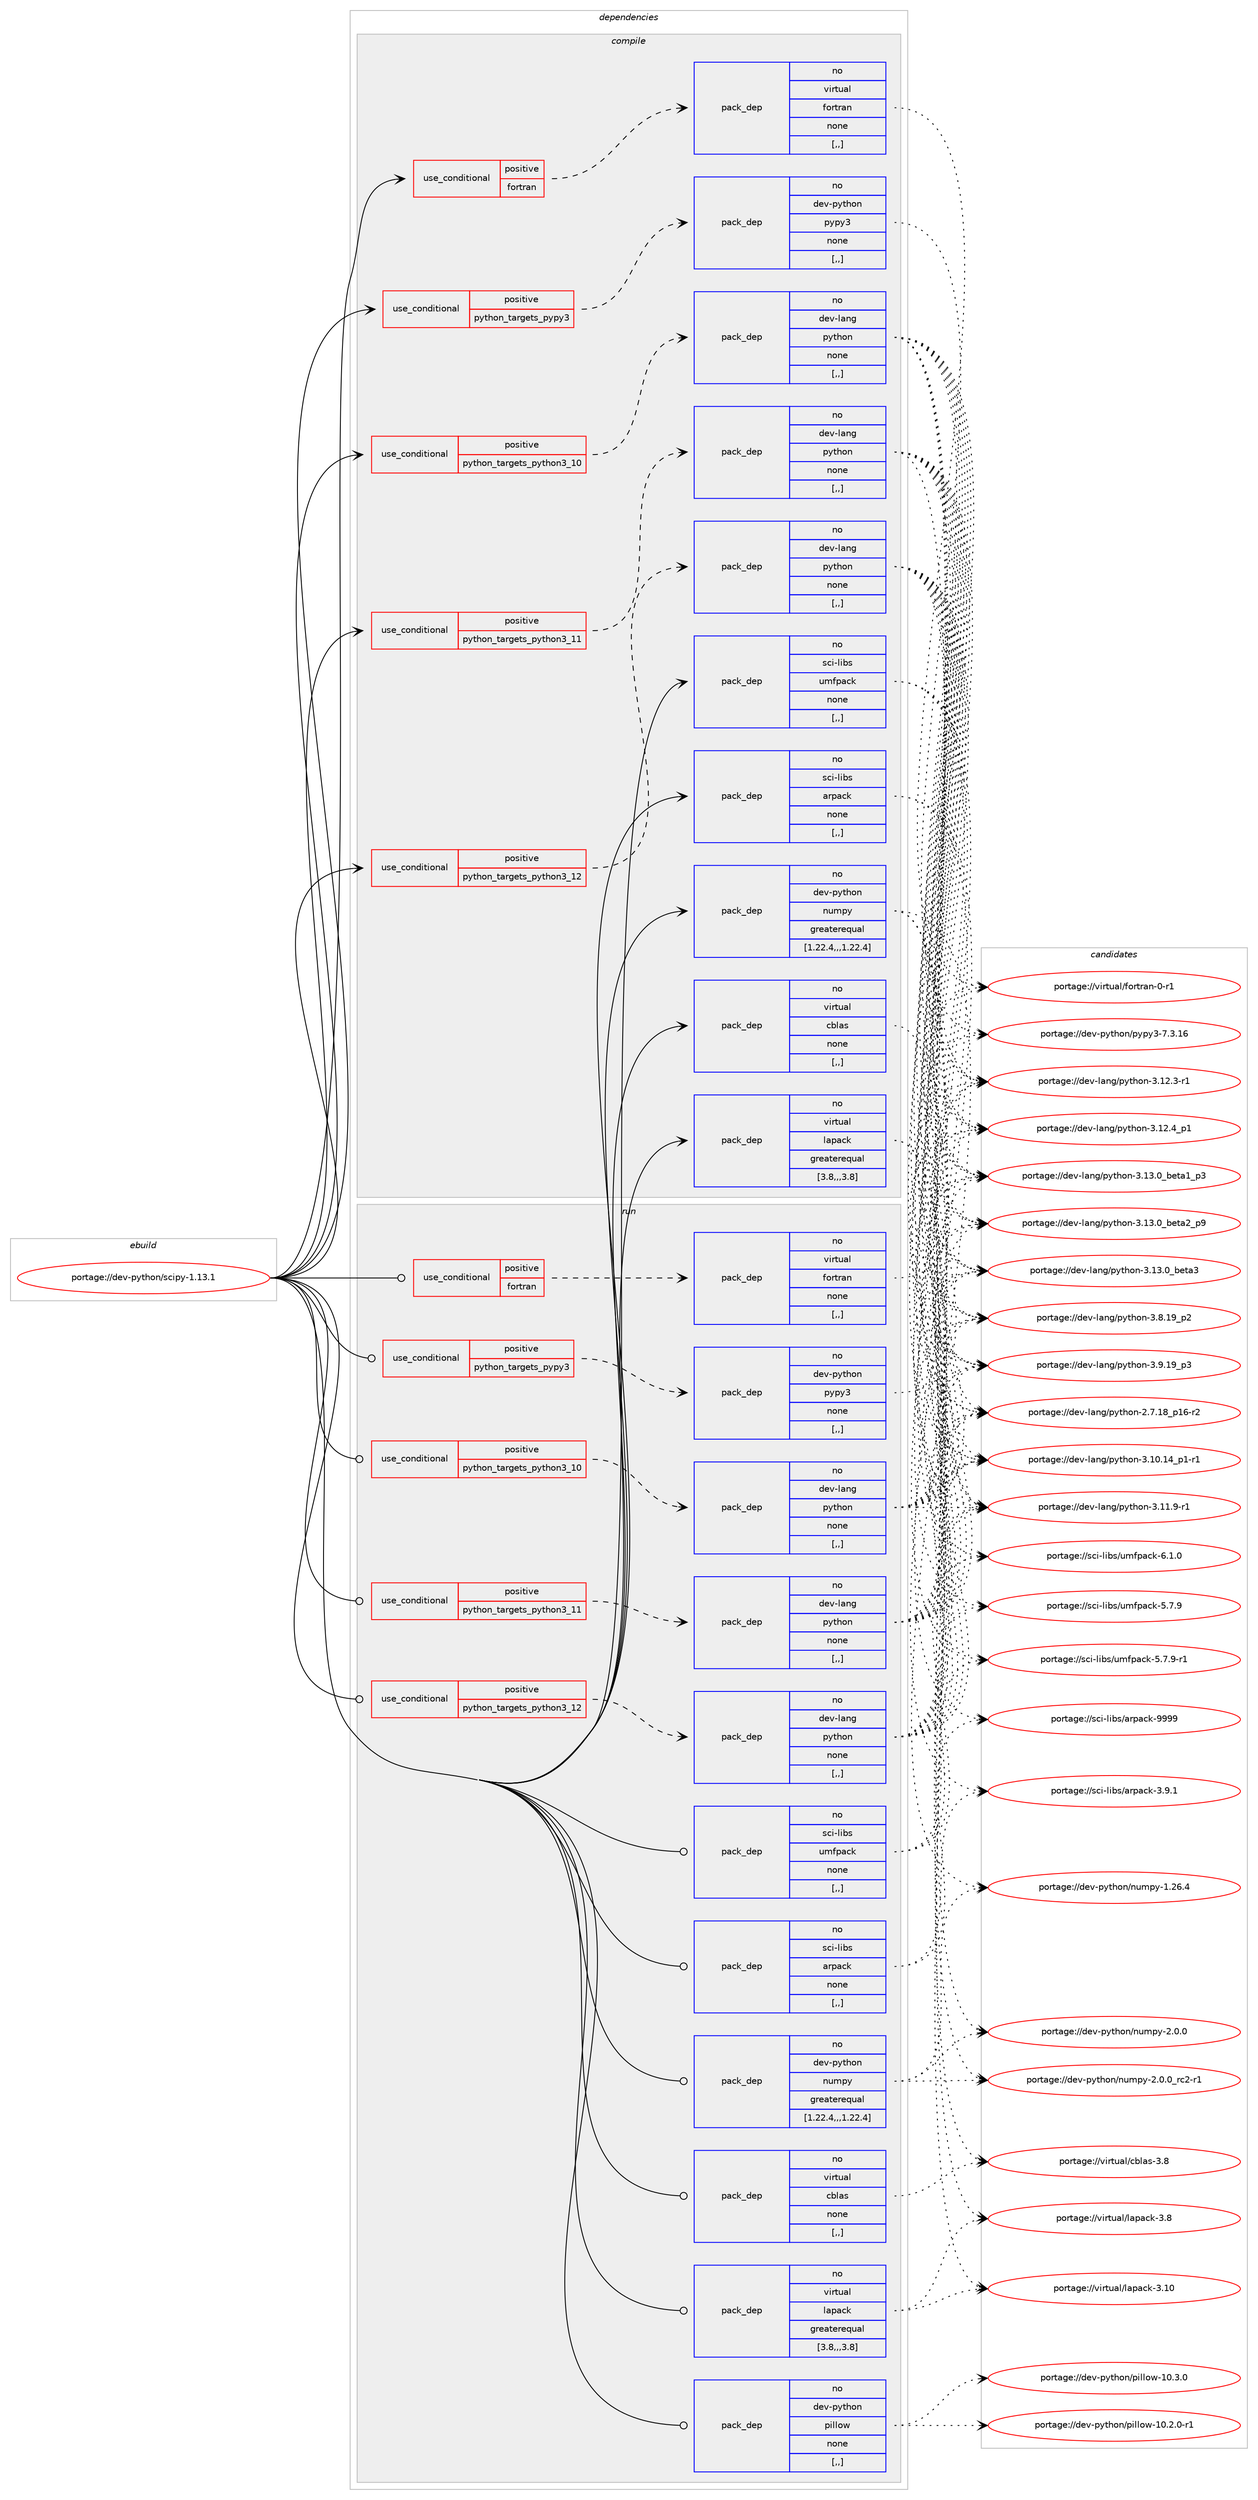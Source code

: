 digraph prolog {

# *************
# Graph options
# *************

newrank=true;
concentrate=true;
compound=true;
graph [rankdir=LR,fontname=Helvetica,fontsize=10,ranksep=1.5];#, ranksep=2.5, nodesep=0.2];
edge  [arrowhead=vee];
node  [fontname=Helvetica,fontsize=10];

# **********
# The ebuild
# **********

subgraph cluster_leftcol {
color=gray;
rank=same;
label=<<i>ebuild</i>>;
id [label="portage://dev-python/scipy-1.13.1", color=red, width=4, href="../dev-python/scipy-1.13.1.svg"];
}

# ****************
# The dependencies
# ****************

subgraph cluster_midcol {
color=gray;
label=<<i>dependencies</i>>;
subgraph cluster_compile {
fillcolor="#eeeeee";
style=filled;
label=<<i>compile</i>>;
subgraph cond38065 {
dependency158629 [label=<<TABLE BORDER="0" CELLBORDER="1" CELLSPACING="0" CELLPADDING="4"><TR><TD ROWSPAN="3" CELLPADDING="10">use_conditional</TD></TR><TR><TD>positive</TD></TR><TR><TD>fortran</TD></TR></TABLE>>, shape=none, color=red];
subgraph pack119326 {
dependency158630 [label=<<TABLE BORDER="0" CELLBORDER="1" CELLSPACING="0" CELLPADDING="4" WIDTH="220"><TR><TD ROWSPAN="6" CELLPADDING="30">pack_dep</TD></TR><TR><TD WIDTH="110">no</TD></TR><TR><TD>virtual</TD></TR><TR><TD>fortran</TD></TR><TR><TD>none</TD></TR><TR><TD>[,,]</TD></TR></TABLE>>, shape=none, color=blue];
}
dependency158629:e -> dependency158630:w [weight=20,style="dashed",arrowhead="vee"];
}
id:e -> dependency158629:w [weight=20,style="solid",arrowhead="vee"];
subgraph cond38066 {
dependency158631 [label=<<TABLE BORDER="0" CELLBORDER="1" CELLSPACING="0" CELLPADDING="4"><TR><TD ROWSPAN="3" CELLPADDING="10">use_conditional</TD></TR><TR><TD>positive</TD></TR><TR><TD>python_targets_pypy3</TD></TR></TABLE>>, shape=none, color=red];
subgraph pack119327 {
dependency158632 [label=<<TABLE BORDER="0" CELLBORDER="1" CELLSPACING="0" CELLPADDING="4" WIDTH="220"><TR><TD ROWSPAN="6" CELLPADDING="30">pack_dep</TD></TR><TR><TD WIDTH="110">no</TD></TR><TR><TD>dev-python</TD></TR><TR><TD>pypy3</TD></TR><TR><TD>none</TD></TR><TR><TD>[,,]</TD></TR></TABLE>>, shape=none, color=blue];
}
dependency158631:e -> dependency158632:w [weight=20,style="dashed",arrowhead="vee"];
}
id:e -> dependency158631:w [weight=20,style="solid",arrowhead="vee"];
subgraph cond38067 {
dependency158633 [label=<<TABLE BORDER="0" CELLBORDER="1" CELLSPACING="0" CELLPADDING="4"><TR><TD ROWSPAN="3" CELLPADDING="10">use_conditional</TD></TR><TR><TD>positive</TD></TR><TR><TD>python_targets_python3_10</TD></TR></TABLE>>, shape=none, color=red];
subgraph pack119328 {
dependency158634 [label=<<TABLE BORDER="0" CELLBORDER="1" CELLSPACING="0" CELLPADDING="4" WIDTH="220"><TR><TD ROWSPAN="6" CELLPADDING="30">pack_dep</TD></TR><TR><TD WIDTH="110">no</TD></TR><TR><TD>dev-lang</TD></TR><TR><TD>python</TD></TR><TR><TD>none</TD></TR><TR><TD>[,,]</TD></TR></TABLE>>, shape=none, color=blue];
}
dependency158633:e -> dependency158634:w [weight=20,style="dashed",arrowhead="vee"];
}
id:e -> dependency158633:w [weight=20,style="solid",arrowhead="vee"];
subgraph cond38068 {
dependency158635 [label=<<TABLE BORDER="0" CELLBORDER="1" CELLSPACING="0" CELLPADDING="4"><TR><TD ROWSPAN="3" CELLPADDING="10">use_conditional</TD></TR><TR><TD>positive</TD></TR><TR><TD>python_targets_python3_11</TD></TR></TABLE>>, shape=none, color=red];
subgraph pack119329 {
dependency158636 [label=<<TABLE BORDER="0" CELLBORDER="1" CELLSPACING="0" CELLPADDING="4" WIDTH="220"><TR><TD ROWSPAN="6" CELLPADDING="30">pack_dep</TD></TR><TR><TD WIDTH="110">no</TD></TR><TR><TD>dev-lang</TD></TR><TR><TD>python</TD></TR><TR><TD>none</TD></TR><TR><TD>[,,]</TD></TR></TABLE>>, shape=none, color=blue];
}
dependency158635:e -> dependency158636:w [weight=20,style="dashed",arrowhead="vee"];
}
id:e -> dependency158635:w [weight=20,style="solid",arrowhead="vee"];
subgraph cond38069 {
dependency158637 [label=<<TABLE BORDER="0" CELLBORDER="1" CELLSPACING="0" CELLPADDING="4"><TR><TD ROWSPAN="3" CELLPADDING="10">use_conditional</TD></TR><TR><TD>positive</TD></TR><TR><TD>python_targets_python3_12</TD></TR></TABLE>>, shape=none, color=red];
subgraph pack119330 {
dependency158638 [label=<<TABLE BORDER="0" CELLBORDER="1" CELLSPACING="0" CELLPADDING="4" WIDTH="220"><TR><TD ROWSPAN="6" CELLPADDING="30">pack_dep</TD></TR><TR><TD WIDTH="110">no</TD></TR><TR><TD>dev-lang</TD></TR><TR><TD>python</TD></TR><TR><TD>none</TD></TR><TR><TD>[,,]</TD></TR></TABLE>>, shape=none, color=blue];
}
dependency158637:e -> dependency158638:w [weight=20,style="dashed",arrowhead="vee"];
}
id:e -> dependency158637:w [weight=20,style="solid",arrowhead="vee"];
subgraph pack119331 {
dependency158639 [label=<<TABLE BORDER="0" CELLBORDER="1" CELLSPACING="0" CELLPADDING="4" WIDTH="220"><TR><TD ROWSPAN="6" CELLPADDING="30">pack_dep</TD></TR><TR><TD WIDTH="110">no</TD></TR><TR><TD>dev-python</TD></TR><TR><TD>numpy</TD></TR><TR><TD>greaterequal</TD></TR><TR><TD>[1.22.4,,,1.22.4]</TD></TR></TABLE>>, shape=none, color=blue];
}
id:e -> dependency158639:w [weight=20,style="solid",arrowhead="vee"];
subgraph pack119332 {
dependency158640 [label=<<TABLE BORDER="0" CELLBORDER="1" CELLSPACING="0" CELLPADDING="4" WIDTH="220"><TR><TD ROWSPAN="6" CELLPADDING="30">pack_dep</TD></TR><TR><TD WIDTH="110">no</TD></TR><TR><TD>sci-libs</TD></TR><TR><TD>arpack</TD></TR><TR><TD>none</TD></TR><TR><TD>[,,]</TD></TR></TABLE>>, shape=none, color=blue];
}
id:e -> dependency158640:w [weight=20,style="solid",arrowhead="vee"];
subgraph pack119333 {
dependency158641 [label=<<TABLE BORDER="0" CELLBORDER="1" CELLSPACING="0" CELLPADDING="4" WIDTH="220"><TR><TD ROWSPAN="6" CELLPADDING="30">pack_dep</TD></TR><TR><TD WIDTH="110">no</TD></TR><TR><TD>sci-libs</TD></TR><TR><TD>umfpack</TD></TR><TR><TD>none</TD></TR><TR><TD>[,,]</TD></TR></TABLE>>, shape=none, color=blue];
}
id:e -> dependency158641:w [weight=20,style="solid",arrowhead="vee"];
subgraph pack119334 {
dependency158642 [label=<<TABLE BORDER="0" CELLBORDER="1" CELLSPACING="0" CELLPADDING="4" WIDTH="220"><TR><TD ROWSPAN="6" CELLPADDING="30">pack_dep</TD></TR><TR><TD WIDTH="110">no</TD></TR><TR><TD>virtual</TD></TR><TR><TD>cblas</TD></TR><TR><TD>none</TD></TR><TR><TD>[,,]</TD></TR></TABLE>>, shape=none, color=blue];
}
id:e -> dependency158642:w [weight=20,style="solid",arrowhead="vee"];
subgraph pack119335 {
dependency158643 [label=<<TABLE BORDER="0" CELLBORDER="1" CELLSPACING="0" CELLPADDING="4" WIDTH="220"><TR><TD ROWSPAN="6" CELLPADDING="30">pack_dep</TD></TR><TR><TD WIDTH="110">no</TD></TR><TR><TD>virtual</TD></TR><TR><TD>lapack</TD></TR><TR><TD>greaterequal</TD></TR><TR><TD>[3.8,,,3.8]</TD></TR></TABLE>>, shape=none, color=blue];
}
id:e -> dependency158643:w [weight=20,style="solid",arrowhead="vee"];
}
subgraph cluster_compileandrun {
fillcolor="#eeeeee";
style=filled;
label=<<i>compile and run</i>>;
}
subgraph cluster_run {
fillcolor="#eeeeee";
style=filled;
label=<<i>run</i>>;
subgraph cond38070 {
dependency158644 [label=<<TABLE BORDER="0" CELLBORDER="1" CELLSPACING="0" CELLPADDING="4"><TR><TD ROWSPAN="3" CELLPADDING="10">use_conditional</TD></TR><TR><TD>positive</TD></TR><TR><TD>fortran</TD></TR></TABLE>>, shape=none, color=red];
subgraph pack119336 {
dependency158645 [label=<<TABLE BORDER="0" CELLBORDER="1" CELLSPACING="0" CELLPADDING="4" WIDTH="220"><TR><TD ROWSPAN="6" CELLPADDING="30">pack_dep</TD></TR><TR><TD WIDTH="110">no</TD></TR><TR><TD>virtual</TD></TR><TR><TD>fortran</TD></TR><TR><TD>none</TD></TR><TR><TD>[,,]</TD></TR></TABLE>>, shape=none, color=blue];
}
dependency158644:e -> dependency158645:w [weight=20,style="dashed",arrowhead="vee"];
}
id:e -> dependency158644:w [weight=20,style="solid",arrowhead="odot"];
subgraph cond38071 {
dependency158646 [label=<<TABLE BORDER="0" CELLBORDER="1" CELLSPACING="0" CELLPADDING="4"><TR><TD ROWSPAN="3" CELLPADDING="10">use_conditional</TD></TR><TR><TD>positive</TD></TR><TR><TD>python_targets_pypy3</TD></TR></TABLE>>, shape=none, color=red];
subgraph pack119337 {
dependency158647 [label=<<TABLE BORDER="0" CELLBORDER="1" CELLSPACING="0" CELLPADDING="4" WIDTH="220"><TR><TD ROWSPAN="6" CELLPADDING="30">pack_dep</TD></TR><TR><TD WIDTH="110">no</TD></TR><TR><TD>dev-python</TD></TR><TR><TD>pypy3</TD></TR><TR><TD>none</TD></TR><TR><TD>[,,]</TD></TR></TABLE>>, shape=none, color=blue];
}
dependency158646:e -> dependency158647:w [weight=20,style="dashed",arrowhead="vee"];
}
id:e -> dependency158646:w [weight=20,style="solid",arrowhead="odot"];
subgraph cond38072 {
dependency158648 [label=<<TABLE BORDER="0" CELLBORDER="1" CELLSPACING="0" CELLPADDING="4"><TR><TD ROWSPAN="3" CELLPADDING="10">use_conditional</TD></TR><TR><TD>positive</TD></TR><TR><TD>python_targets_python3_10</TD></TR></TABLE>>, shape=none, color=red];
subgraph pack119338 {
dependency158649 [label=<<TABLE BORDER="0" CELLBORDER="1" CELLSPACING="0" CELLPADDING="4" WIDTH="220"><TR><TD ROWSPAN="6" CELLPADDING="30">pack_dep</TD></TR><TR><TD WIDTH="110">no</TD></TR><TR><TD>dev-lang</TD></TR><TR><TD>python</TD></TR><TR><TD>none</TD></TR><TR><TD>[,,]</TD></TR></TABLE>>, shape=none, color=blue];
}
dependency158648:e -> dependency158649:w [weight=20,style="dashed",arrowhead="vee"];
}
id:e -> dependency158648:w [weight=20,style="solid",arrowhead="odot"];
subgraph cond38073 {
dependency158650 [label=<<TABLE BORDER="0" CELLBORDER="1" CELLSPACING="0" CELLPADDING="4"><TR><TD ROWSPAN="3" CELLPADDING="10">use_conditional</TD></TR><TR><TD>positive</TD></TR><TR><TD>python_targets_python3_11</TD></TR></TABLE>>, shape=none, color=red];
subgraph pack119339 {
dependency158651 [label=<<TABLE BORDER="0" CELLBORDER="1" CELLSPACING="0" CELLPADDING="4" WIDTH="220"><TR><TD ROWSPAN="6" CELLPADDING="30">pack_dep</TD></TR><TR><TD WIDTH="110">no</TD></TR><TR><TD>dev-lang</TD></TR><TR><TD>python</TD></TR><TR><TD>none</TD></TR><TR><TD>[,,]</TD></TR></TABLE>>, shape=none, color=blue];
}
dependency158650:e -> dependency158651:w [weight=20,style="dashed",arrowhead="vee"];
}
id:e -> dependency158650:w [weight=20,style="solid",arrowhead="odot"];
subgraph cond38074 {
dependency158652 [label=<<TABLE BORDER="0" CELLBORDER="1" CELLSPACING="0" CELLPADDING="4"><TR><TD ROWSPAN="3" CELLPADDING="10">use_conditional</TD></TR><TR><TD>positive</TD></TR><TR><TD>python_targets_python3_12</TD></TR></TABLE>>, shape=none, color=red];
subgraph pack119340 {
dependency158653 [label=<<TABLE BORDER="0" CELLBORDER="1" CELLSPACING="0" CELLPADDING="4" WIDTH="220"><TR><TD ROWSPAN="6" CELLPADDING="30">pack_dep</TD></TR><TR><TD WIDTH="110">no</TD></TR><TR><TD>dev-lang</TD></TR><TR><TD>python</TD></TR><TR><TD>none</TD></TR><TR><TD>[,,]</TD></TR></TABLE>>, shape=none, color=blue];
}
dependency158652:e -> dependency158653:w [weight=20,style="dashed",arrowhead="vee"];
}
id:e -> dependency158652:w [weight=20,style="solid",arrowhead="odot"];
subgraph pack119341 {
dependency158654 [label=<<TABLE BORDER="0" CELLBORDER="1" CELLSPACING="0" CELLPADDING="4" WIDTH="220"><TR><TD ROWSPAN="6" CELLPADDING="30">pack_dep</TD></TR><TR><TD WIDTH="110">no</TD></TR><TR><TD>dev-python</TD></TR><TR><TD>numpy</TD></TR><TR><TD>greaterequal</TD></TR><TR><TD>[1.22.4,,,1.22.4]</TD></TR></TABLE>>, shape=none, color=blue];
}
id:e -> dependency158654:w [weight=20,style="solid",arrowhead="odot"];
subgraph pack119342 {
dependency158655 [label=<<TABLE BORDER="0" CELLBORDER="1" CELLSPACING="0" CELLPADDING="4" WIDTH="220"><TR><TD ROWSPAN="6" CELLPADDING="30">pack_dep</TD></TR><TR><TD WIDTH="110">no</TD></TR><TR><TD>dev-python</TD></TR><TR><TD>pillow</TD></TR><TR><TD>none</TD></TR><TR><TD>[,,]</TD></TR></TABLE>>, shape=none, color=blue];
}
id:e -> dependency158655:w [weight=20,style="solid",arrowhead="odot"];
subgraph pack119343 {
dependency158656 [label=<<TABLE BORDER="0" CELLBORDER="1" CELLSPACING="0" CELLPADDING="4" WIDTH="220"><TR><TD ROWSPAN="6" CELLPADDING="30">pack_dep</TD></TR><TR><TD WIDTH="110">no</TD></TR><TR><TD>sci-libs</TD></TR><TR><TD>arpack</TD></TR><TR><TD>none</TD></TR><TR><TD>[,,]</TD></TR></TABLE>>, shape=none, color=blue];
}
id:e -> dependency158656:w [weight=20,style="solid",arrowhead="odot"];
subgraph pack119344 {
dependency158657 [label=<<TABLE BORDER="0" CELLBORDER="1" CELLSPACING="0" CELLPADDING="4" WIDTH="220"><TR><TD ROWSPAN="6" CELLPADDING="30">pack_dep</TD></TR><TR><TD WIDTH="110">no</TD></TR><TR><TD>sci-libs</TD></TR><TR><TD>umfpack</TD></TR><TR><TD>none</TD></TR><TR><TD>[,,]</TD></TR></TABLE>>, shape=none, color=blue];
}
id:e -> dependency158657:w [weight=20,style="solid",arrowhead="odot"];
subgraph pack119345 {
dependency158658 [label=<<TABLE BORDER="0" CELLBORDER="1" CELLSPACING="0" CELLPADDING="4" WIDTH="220"><TR><TD ROWSPAN="6" CELLPADDING="30">pack_dep</TD></TR><TR><TD WIDTH="110">no</TD></TR><TR><TD>virtual</TD></TR><TR><TD>cblas</TD></TR><TR><TD>none</TD></TR><TR><TD>[,,]</TD></TR></TABLE>>, shape=none, color=blue];
}
id:e -> dependency158658:w [weight=20,style="solid",arrowhead="odot"];
subgraph pack119346 {
dependency158659 [label=<<TABLE BORDER="0" CELLBORDER="1" CELLSPACING="0" CELLPADDING="4" WIDTH="220"><TR><TD ROWSPAN="6" CELLPADDING="30">pack_dep</TD></TR><TR><TD WIDTH="110">no</TD></TR><TR><TD>virtual</TD></TR><TR><TD>lapack</TD></TR><TR><TD>greaterequal</TD></TR><TR><TD>[3.8,,,3.8]</TD></TR></TABLE>>, shape=none, color=blue];
}
id:e -> dependency158659:w [weight=20,style="solid",arrowhead="odot"];
}
}

# **************
# The candidates
# **************

subgraph cluster_choices {
rank=same;
color=gray;
label=<<i>candidates</i>>;

subgraph choice119326 {
color=black;
nodesep=1;
choice11810511411611797108471021111141161149711045484511449 [label="portage://virtual/fortran-0-r1", color=red, width=4,href="../virtual/fortran-0-r1.svg"];
dependency158630:e -> choice11810511411611797108471021111141161149711045484511449:w [style=dotted,weight="100"];
}
subgraph choice119327 {
color=black;
nodesep=1;
choice10010111845112121116104111110471121211121215145554651464954 [label="portage://dev-python/pypy3-7.3.16", color=red, width=4,href="../dev-python/pypy3-7.3.16.svg"];
dependency158632:e -> choice10010111845112121116104111110471121211121215145554651464954:w [style=dotted,weight="100"];
}
subgraph choice119328 {
color=black;
nodesep=1;
choice100101118451089711010347112121116104111110455046554649569511249544511450 [label="portage://dev-lang/python-2.7.18_p16-r2", color=red, width=4,href="../dev-lang/python-2.7.18_p16-r2.svg"];
choice100101118451089711010347112121116104111110455146494846495295112494511449 [label="portage://dev-lang/python-3.10.14_p1-r1", color=red, width=4,href="../dev-lang/python-3.10.14_p1-r1.svg"];
choice100101118451089711010347112121116104111110455146494946574511449 [label="portage://dev-lang/python-3.11.9-r1", color=red, width=4,href="../dev-lang/python-3.11.9-r1.svg"];
choice100101118451089711010347112121116104111110455146495046514511449 [label="portage://dev-lang/python-3.12.3-r1", color=red, width=4,href="../dev-lang/python-3.12.3-r1.svg"];
choice100101118451089711010347112121116104111110455146495046529511249 [label="portage://dev-lang/python-3.12.4_p1", color=red, width=4,href="../dev-lang/python-3.12.4_p1.svg"];
choice10010111845108971101034711212111610411111045514649514648959810111697499511251 [label="portage://dev-lang/python-3.13.0_beta1_p3", color=red, width=4,href="../dev-lang/python-3.13.0_beta1_p3.svg"];
choice10010111845108971101034711212111610411111045514649514648959810111697509511257 [label="portage://dev-lang/python-3.13.0_beta2_p9", color=red, width=4,href="../dev-lang/python-3.13.0_beta2_p9.svg"];
choice1001011184510897110103471121211161041111104551464951464895981011169751 [label="portage://dev-lang/python-3.13.0_beta3", color=red, width=4,href="../dev-lang/python-3.13.0_beta3.svg"];
choice100101118451089711010347112121116104111110455146564649579511250 [label="portage://dev-lang/python-3.8.19_p2", color=red, width=4,href="../dev-lang/python-3.8.19_p2.svg"];
choice100101118451089711010347112121116104111110455146574649579511251 [label="portage://dev-lang/python-3.9.19_p3", color=red, width=4,href="../dev-lang/python-3.9.19_p3.svg"];
dependency158634:e -> choice100101118451089711010347112121116104111110455046554649569511249544511450:w [style=dotted,weight="100"];
dependency158634:e -> choice100101118451089711010347112121116104111110455146494846495295112494511449:w [style=dotted,weight="100"];
dependency158634:e -> choice100101118451089711010347112121116104111110455146494946574511449:w [style=dotted,weight="100"];
dependency158634:e -> choice100101118451089711010347112121116104111110455146495046514511449:w [style=dotted,weight="100"];
dependency158634:e -> choice100101118451089711010347112121116104111110455146495046529511249:w [style=dotted,weight="100"];
dependency158634:e -> choice10010111845108971101034711212111610411111045514649514648959810111697499511251:w [style=dotted,weight="100"];
dependency158634:e -> choice10010111845108971101034711212111610411111045514649514648959810111697509511257:w [style=dotted,weight="100"];
dependency158634:e -> choice1001011184510897110103471121211161041111104551464951464895981011169751:w [style=dotted,weight="100"];
dependency158634:e -> choice100101118451089711010347112121116104111110455146564649579511250:w [style=dotted,weight="100"];
dependency158634:e -> choice100101118451089711010347112121116104111110455146574649579511251:w [style=dotted,weight="100"];
}
subgraph choice119329 {
color=black;
nodesep=1;
choice100101118451089711010347112121116104111110455046554649569511249544511450 [label="portage://dev-lang/python-2.7.18_p16-r2", color=red, width=4,href="../dev-lang/python-2.7.18_p16-r2.svg"];
choice100101118451089711010347112121116104111110455146494846495295112494511449 [label="portage://dev-lang/python-3.10.14_p1-r1", color=red, width=4,href="../dev-lang/python-3.10.14_p1-r1.svg"];
choice100101118451089711010347112121116104111110455146494946574511449 [label="portage://dev-lang/python-3.11.9-r1", color=red, width=4,href="../dev-lang/python-3.11.9-r1.svg"];
choice100101118451089711010347112121116104111110455146495046514511449 [label="portage://dev-lang/python-3.12.3-r1", color=red, width=4,href="../dev-lang/python-3.12.3-r1.svg"];
choice100101118451089711010347112121116104111110455146495046529511249 [label="portage://dev-lang/python-3.12.4_p1", color=red, width=4,href="../dev-lang/python-3.12.4_p1.svg"];
choice10010111845108971101034711212111610411111045514649514648959810111697499511251 [label="portage://dev-lang/python-3.13.0_beta1_p3", color=red, width=4,href="../dev-lang/python-3.13.0_beta1_p3.svg"];
choice10010111845108971101034711212111610411111045514649514648959810111697509511257 [label="portage://dev-lang/python-3.13.0_beta2_p9", color=red, width=4,href="../dev-lang/python-3.13.0_beta2_p9.svg"];
choice1001011184510897110103471121211161041111104551464951464895981011169751 [label="portage://dev-lang/python-3.13.0_beta3", color=red, width=4,href="../dev-lang/python-3.13.0_beta3.svg"];
choice100101118451089711010347112121116104111110455146564649579511250 [label="portage://dev-lang/python-3.8.19_p2", color=red, width=4,href="../dev-lang/python-3.8.19_p2.svg"];
choice100101118451089711010347112121116104111110455146574649579511251 [label="portage://dev-lang/python-3.9.19_p3", color=red, width=4,href="../dev-lang/python-3.9.19_p3.svg"];
dependency158636:e -> choice100101118451089711010347112121116104111110455046554649569511249544511450:w [style=dotted,weight="100"];
dependency158636:e -> choice100101118451089711010347112121116104111110455146494846495295112494511449:w [style=dotted,weight="100"];
dependency158636:e -> choice100101118451089711010347112121116104111110455146494946574511449:w [style=dotted,weight="100"];
dependency158636:e -> choice100101118451089711010347112121116104111110455146495046514511449:w [style=dotted,weight="100"];
dependency158636:e -> choice100101118451089711010347112121116104111110455146495046529511249:w [style=dotted,weight="100"];
dependency158636:e -> choice10010111845108971101034711212111610411111045514649514648959810111697499511251:w [style=dotted,weight="100"];
dependency158636:e -> choice10010111845108971101034711212111610411111045514649514648959810111697509511257:w [style=dotted,weight="100"];
dependency158636:e -> choice1001011184510897110103471121211161041111104551464951464895981011169751:w [style=dotted,weight="100"];
dependency158636:e -> choice100101118451089711010347112121116104111110455146564649579511250:w [style=dotted,weight="100"];
dependency158636:e -> choice100101118451089711010347112121116104111110455146574649579511251:w [style=dotted,weight="100"];
}
subgraph choice119330 {
color=black;
nodesep=1;
choice100101118451089711010347112121116104111110455046554649569511249544511450 [label="portage://dev-lang/python-2.7.18_p16-r2", color=red, width=4,href="../dev-lang/python-2.7.18_p16-r2.svg"];
choice100101118451089711010347112121116104111110455146494846495295112494511449 [label="portage://dev-lang/python-3.10.14_p1-r1", color=red, width=4,href="../dev-lang/python-3.10.14_p1-r1.svg"];
choice100101118451089711010347112121116104111110455146494946574511449 [label="portage://dev-lang/python-3.11.9-r1", color=red, width=4,href="../dev-lang/python-3.11.9-r1.svg"];
choice100101118451089711010347112121116104111110455146495046514511449 [label="portage://dev-lang/python-3.12.3-r1", color=red, width=4,href="../dev-lang/python-3.12.3-r1.svg"];
choice100101118451089711010347112121116104111110455146495046529511249 [label="portage://dev-lang/python-3.12.4_p1", color=red, width=4,href="../dev-lang/python-3.12.4_p1.svg"];
choice10010111845108971101034711212111610411111045514649514648959810111697499511251 [label="portage://dev-lang/python-3.13.0_beta1_p3", color=red, width=4,href="../dev-lang/python-3.13.0_beta1_p3.svg"];
choice10010111845108971101034711212111610411111045514649514648959810111697509511257 [label="portage://dev-lang/python-3.13.0_beta2_p9", color=red, width=4,href="../dev-lang/python-3.13.0_beta2_p9.svg"];
choice1001011184510897110103471121211161041111104551464951464895981011169751 [label="portage://dev-lang/python-3.13.0_beta3", color=red, width=4,href="../dev-lang/python-3.13.0_beta3.svg"];
choice100101118451089711010347112121116104111110455146564649579511250 [label="portage://dev-lang/python-3.8.19_p2", color=red, width=4,href="../dev-lang/python-3.8.19_p2.svg"];
choice100101118451089711010347112121116104111110455146574649579511251 [label="portage://dev-lang/python-3.9.19_p3", color=red, width=4,href="../dev-lang/python-3.9.19_p3.svg"];
dependency158638:e -> choice100101118451089711010347112121116104111110455046554649569511249544511450:w [style=dotted,weight="100"];
dependency158638:e -> choice100101118451089711010347112121116104111110455146494846495295112494511449:w [style=dotted,weight="100"];
dependency158638:e -> choice100101118451089711010347112121116104111110455146494946574511449:w [style=dotted,weight="100"];
dependency158638:e -> choice100101118451089711010347112121116104111110455146495046514511449:w [style=dotted,weight="100"];
dependency158638:e -> choice100101118451089711010347112121116104111110455146495046529511249:w [style=dotted,weight="100"];
dependency158638:e -> choice10010111845108971101034711212111610411111045514649514648959810111697499511251:w [style=dotted,weight="100"];
dependency158638:e -> choice10010111845108971101034711212111610411111045514649514648959810111697509511257:w [style=dotted,weight="100"];
dependency158638:e -> choice1001011184510897110103471121211161041111104551464951464895981011169751:w [style=dotted,weight="100"];
dependency158638:e -> choice100101118451089711010347112121116104111110455146564649579511250:w [style=dotted,weight="100"];
dependency158638:e -> choice100101118451089711010347112121116104111110455146574649579511251:w [style=dotted,weight="100"];
}
subgraph choice119331 {
color=black;
nodesep=1;
choice100101118451121211161041111104711011710911212145494650544652 [label="portage://dev-python/numpy-1.26.4", color=red, width=4,href="../dev-python/numpy-1.26.4.svg"];
choice1001011184511212111610411111047110117109112121455046484648 [label="portage://dev-python/numpy-2.0.0", color=red, width=4,href="../dev-python/numpy-2.0.0.svg"];
choice10010111845112121116104111110471101171091121214550464846489511499504511449 [label="portage://dev-python/numpy-2.0.0_rc2-r1", color=red, width=4,href="../dev-python/numpy-2.0.0_rc2-r1.svg"];
dependency158639:e -> choice100101118451121211161041111104711011710911212145494650544652:w [style=dotted,weight="100"];
dependency158639:e -> choice1001011184511212111610411111047110117109112121455046484648:w [style=dotted,weight="100"];
dependency158639:e -> choice10010111845112121116104111110471101171091121214550464846489511499504511449:w [style=dotted,weight="100"];
}
subgraph choice119332 {
color=black;
nodesep=1;
choice11599105451081059811547971141129799107455146574649 [label="portage://sci-libs/arpack-3.9.1", color=red, width=4,href="../sci-libs/arpack-3.9.1.svg"];
choice115991054510810598115479711411297991074557575757 [label="portage://sci-libs/arpack-9999", color=red, width=4,href="../sci-libs/arpack-9999.svg"];
dependency158640:e -> choice11599105451081059811547971141129799107455146574649:w [style=dotted,weight="100"];
dependency158640:e -> choice115991054510810598115479711411297991074557575757:w [style=dotted,weight="100"];
}
subgraph choice119333 {
color=black;
nodesep=1;
choice115991054510810598115471171091021129799107455346554657 [label="portage://sci-libs/umfpack-5.7.9", color=red, width=4,href="../sci-libs/umfpack-5.7.9.svg"];
choice1159910545108105981154711710910211297991074553465546574511449 [label="portage://sci-libs/umfpack-5.7.9-r1", color=red, width=4,href="../sci-libs/umfpack-5.7.9-r1.svg"];
choice115991054510810598115471171091021129799107455446494648 [label="portage://sci-libs/umfpack-6.1.0", color=red, width=4,href="../sci-libs/umfpack-6.1.0.svg"];
dependency158641:e -> choice115991054510810598115471171091021129799107455346554657:w [style=dotted,weight="100"];
dependency158641:e -> choice1159910545108105981154711710910211297991074553465546574511449:w [style=dotted,weight="100"];
dependency158641:e -> choice115991054510810598115471171091021129799107455446494648:w [style=dotted,weight="100"];
}
subgraph choice119334 {
color=black;
nodesep=1;
choice118105114116117971084799981089711545514656 [label="portage://virtual/cblas-3.8", color=red, width=4,href="../virtual/cblas-3.8.svg"];
dependency158642:e -> choice118105114116117971084799981089711545514656:w [style=dotted,weight="100"];
}
subgraph choice119335 {
color=black;
nodesep=1;
choice11810511411611797108471089711297991074551464948 [label="portage://virtual/lapack-3.10", color=red, width=4,href="../virtual/lapack-3.10.svg"];
choice118105114116117971084710897112979910745514656 [label="portage://virtual/lapack-3.8", color=red, width=4,href="../virtual/lapack-3.8.svg"];
dependency158643:e -> choice11810511411611797108471089711297991074551464948:w [style=dotted,weight="100"];
dependency158643:e -> choice118105114116117971084710897112979910745514656:w [style=dotted,weight="100"];
}
subgraph choice119336 {
color=black;
nodesep=1;
choice11810511411611797108471021111141161149711045484511449 [label="portage://virtual/fortran-0-r1", color=red, width=4,href="../virtual/fortran-0-r1.svg"];
dependency158645:e -> choice11810511411611797108471021111141161149711045484511449:w [style=dotted,weight="100"];
}
subgraph choice119337 {
color=black;
nodesep=1;
choice10010111845112121116104111110471121211121215145554651464954 [label="portage://dev-python/pypy3-7.3.16", color=red, width=4,href="../dev-python/pypy3-7.3.16.svg"];
dependency158647:e -> choice10010111845112121116104111110471121211121215145554651464954:w [style=dotted,weight="100"];
}
subgraph choice119338 {
color=black;
nodesep=1;
choice100101118451089711010347112121116104111110455046554649569511249544511450 [label="portage://dev-lang/python-2.7.18_p16-r2", color=red, width=4,href="../dev-lang/python-2.7.18_p16-r2.svg"];
choice100101118451089711010347112121116104111110455146494846495295112494511449 [label="portage://dev-lang/python-3.10.14_p1-r1", color=red, width=4,href="../dev-lang/python-3.10.14_p1-r1.svg"];
choice100101118451089711010347112121116104111110455146494946574511449 [label="portage://dev-lang/python-3.11.9-r1", color=red, width=4,href="../dev-lang/python-3.11.9-r1.svg"];
choice100101118451089711010347112121116104111110455146495046514511449 [label="portage://dev-lang/python-3.12.3-r1", color=red, width=4,href="../dev-lang/python-3.12.3-r1.svg"];
choice100101118451089711010347112121116104111110455146495046529511249 [label="portage://dev-lang/python-3.12.4_p1", color=red, width=4,href="../dev-lang/python-3.12.4_p1.svg"];
choice10010111845108971101034711212111610411111045514649514648959810111697499511251 [label="portage://dev-lang/python-3.13.0_beta1_p3", color=red, width=4,href="../dev-lang/python-3.13.0_beta1_p3.svg"];
choice10010111845108971101034711212111610411111045514649514648959810111697509511257 [label="portage://dev-lang/python-3.13.0_beta2_p9", color=red, width=4,href="../dev-lang/python-3.13.0_beta2_p9.svg"];
choice1001011184510897110103471121211161041111104551464951464895981011169751 [label="portage://dev-lang/python-3.13.0_beta3", color=red, width=4,href="../dev-lang/python-3.13.0_beta3.svg"];
choice100101118451089711010347112121116104111110455146564649579511250 [label="portage://dev-lang/python-3.8.19_p2", color=red, width=4,href="../dev-lang/python-3.8.19_p2.svg"];
choice100101118451089711010347112121116104111110455146574649579511251 [label="portage://dev-lang/python-3.9.19_p3", color=red, width=4,href="../dev-lang/python-3.9.19_p3.svg"];
dependency158649:e -> choice100101118451089711010347112121116104111110455046554649569511249544511450:w [style=dotted,weight="100"];
dependency158649:e -> choice100101118451089711010347112121116104111110455146494846495295112494511449:w [style=dotted,weight="100"];
dependency158649:e -> choice100101118451089711010347112121116104111110455146494946574511449:w [style=dotted,weight="100"];
dependency158649:e -> choice100101118451089711010347112121116104111110455146495046514511449:w [style=dotted,weight="100"];
dependency158649:e -> choice100101118451089711010347112121116104111110455146495046529511249:w [style=dotted,weight="100"];
dependency158649:e -> choice10010111845108971101034711212111610411111045514649514648959810111697499511251:w [style=dotted,weight="100"];
dependency158649:e -> choice10010111845108971101034711212111610411111045514649514648959810111697509511257:w [style=dotted,weight="100"];
dependency158649:e -> choice1001011184510897110103471121211161041111104551464951464895981011169751:w [style=dotted,weight="100"];
dependency158649:e -> choice100101118451089711010347112121116104111110455146564649579511250:w [style=dotted,weight="100"];
dependency158649:e -> choice100101118451089711010347112121116104111110455146574649579511251:w [style=dotted,weight="100"];
}
subgraph choice119339 {
color=black;
nodesep=1;
choice100101118451089711010347112121116104111110455046554649569511249544511450 [label="portage://dev-lang/python-2.7.18_p16-r2", color=red, width=4,href="../dev-lang/python-2.7.18_p16-r2.svg"];
choice100101118451089711010347112121116104111110455146494846495295112494511449 [label="portage://dev-lang/python-3.10.14_p1-r1", color=red, width=4,href="../dev-lang/python-3.10.14_p1-r1.svg"];
choice100101118451089711010347112121116104111110455146494946574511449 [label="portage://dev-lang/python-3.11.9-r1", color=red, width=4,href="../dev-lang/python-3.11.9-r1.svg"];
choice100101118451089711010347112121116104111110455146495046514511449 [label="portage://dev-lang/python-3.12.3-r1", color=red, width=4,href="../dev-lang/python-3.12.3-r1.svg"];
choice100101118451089711010347112121116104111110455146495046529511249 [label="portage://dev-lang/python-3.12.4_p1", color=red, width=4,href="../dev-lang/python-3.12.4_p1.svg"];
choice10010111845108971101034711212111610411111045514649514648959810111697499511251 [label="portage://dev-lang/python-3.13.0_beta1_p3", color=red, width=4,href="../dev-lang/python-3.13.0_beta1_p3.svg"];
choice10010111845108971101034711212111610411111045514649514648959810111697509511257 [label="portage://dev-lang/python-3.13.0_beta2_p9", color=red, width=4,href="../dev-lang/python-3.13.0_beta2_p9.svg"];
choice1001011184510897110103471121211161041111104551464951464895981011169751 [label="portage://dev-lang/python-3.13.0_beta3", color=red, width=4,href="../dev-lang/python-3.13.0_beta3.svg"];
choice100101118451089711010347112121116104111110455146564649579511250 [label="portage://dev-lang/python-3.8.19_p2", color=red, width=4,href="../dev-lang/python-3.8.19_p2.svg"];
choice100101118451089711010347112121116104111110455146574649579511251 [label="portage://dev-lang/python-3.9.19_p3", color=red, width=4,href="../dev-lang/python-3.9.19_p3.svg"];
dependency158651:e -> choice100101118451089711010347112121116104111110455046554649569511249544511450:w [style=dotted,weight="100"];
dependency158651:e -> choice100101118451089711010347112121116104111110455146494846495295112494511449:w [style=dotted,weight="100"];
dependency158651:e -> choice100101118451089711010347112121116104111110455146494946574511449:w [style=dotted,weight="100"];
dependency158651:e -> choice100101118451089711010347112121116104111110455146495046514511449:w [style=dotted,weight="100"];
dependency158651:e -> choice100101118451089711010347112121116104111110455146495046529511249:w [style=dotted,weight="100"];
dependency158651:e -> choice10010111845108971101034711212111610411111045514649514648959810111697499511251:w [style=dotted,weight="100"];
dependency158651:e -> choice10010111845108971101034711212111610411111045514649514648959810111697509511257:w [style=dotted,weight="100"];
dependency158651:e -> choice1001011184510897110103471121211161041111104551464951464895981011169751:w [style=dotted,weight="100"];
dependency158651:e -> choice100101118451089711010347112121116104111110455146564649579511250:w [style=dotted,weight="100"];
dependency158651:e -> choice100101118451089711010347112121116104111110455146574649579511251:w [style=dotted,weight="100"];
}
subgraph choice119340 {
color=black;
nodesep=1;
choice100101118451089711010347112121116104111110455046554649569511249544511450 [label="portage://dev-lang/python-2.7.18_p16-r2", color=red, width=4,href="../dev-lang/python-2.7.18_p16-r2.svg"];
choice100101118451089711010347112121116104111110455146494846495295112494511449 [label="portage://dev-lang/python-3.10.14_p1-r1", color=red, width=4,href="../dev-lang/python-3.10.14_p1-r1.svg"];
choice100101118451089711010347112121116104111110455146494946574511449 [label="portage://dev-lang/python-3.11.9-r1", color=red, width=4,href="../dev-lang/python-3.11.9-r1.svg"];
choice100101118451089711010347112121116104111110455146495046514511449 [label="portage://dev-lang/python-3.12.3-r1", color=red, width=4,href="../dev-lang/python-3.12.3-r1.svg"];
choice100101118451089711010347112121116104111110455146495046529511249 [label="portage://dev-lang/python-3.12.4_p1", color=red, width=4,href="../dev-lang/python-3.12.4_p1.svg"];
choice10010111845108971101034711212111610411111045514649514648959810111697499511251 [label="portage://dev-lang/python-3.13.0_beta1_p3", color=red, width=4,href="../dev-lang/python-3.13.0_beta1_p3.svg"];
choice10010111845108971101034711212111610411111045514649514648959810111697509511257 [label="portage://dev-lang/python-3.13.0_beta2_p9", color=red, width=4,href="../dev-lang/python-3.13.0_beta2_p9.svg"];
choice1001011184510897110103471121211161041111104551464951464895981011169751 [label="portage://dev-lang/python-3.13.0_beta3", color=red, width=4,href="../dev-lang/python-3.13.0_beta3.svg"];
choice100101118451089711010347112121116104111110455146564649579511250 [label="portage://dev-lang/python-3.8.19_p2", color=red, width=4,href="../dev-lang/python-3.8.19_p2.svg"];
choice100101118451089711010347112121116104111110455146574649579511251 [label="portage://dev-lang/python-3.9.19_p3", color=red, width=4,href="../dev-lang/python-3.9.19_p3.svg"];
dependency158653:e -> choice100101118451089711010347112121116104111110455046554649569511249544511450:w [style=dotted,weight="100"];
dependency158653:e -> choice100101118451089711010347112121116104111110455146494846495295112494511449:w [style=dotted,weight="100"];
dependency158653:e -> choice100101118451089711010347112121116104111110455146494946574511449:w [style=dotted,weight="100"];
dependency158653:e -> choice100101118451089711010347112121116104111110455146495046514511449:w [style=dotted,weight="100"];
dependency158653:e -> choice100101118451089711010347112121116104111110455146495046529511249:w [style=dotted,weight="100"];
dependency158653:e -> choice10010111845108971101034711212111610411111045514649514648959810111697499511251:w [style=dotted,weight="100"];
dependency158653:e -> choice10010111845108971101034711212111610411111045514649514648959810111697509511257:w [style=dotted,weight="100"];
dependency158653:e -> choice1001011184510897110103471121211161041111104551464951464895981011169751:w [style=dotted,weight="100"];
dependency158653:e -> choice100101118451089711010347112121116104111110455146564649579511250:w [style=dotted,weight="100"];
dependency158653:e -> choice100101118451089711010347112121116104111110455146574649579511251:w [style=dotted,weight="100"];
}
subgraph choice119341 {
color=black;
nodesep=1;
choice100101118451121211161041111104711011710911212145494650544652 [label="portage://dev-python/numpy-1.26.4", color=red, width=4,href="../dev-python/numpy-1.26.4.svg"];
choice1001011184511212111610411111047110117109112121455046484648 [label="portage://dev-python/numpy-2.0.0", color=red, width=4,href="../dev-python/numpy-2.0.0.svg"];
choice10010111845112121116104111110471101171091121214550464846489511499504511449 [label="portage://dev-python/numpy-2.0.0_rc2-r1", color=red, width=4,href="../dev-python/numpy-2.0.0_rc2-r1.svg"];
dependency158654:e -> choice100101118451121211161041111104711011710911212145494650544652:w [style=dotted,weight="100"];
dependency158654:e -> choice1001011184511212111610411111047110117109112121455046484648:w [style=dotted,weight="100"];
dependency158654:e -> choice10010111845112121116104111110471101171091121214550464846489511499504511449:w [style=dotted,weight="100"];
}
subgraph choice119342 {
color=black;
nodesep=1;
choice1001011184511212111610411111047112105108108111119454948465046484511449 [label="portage://dev-python/pillow-10.2.0-r1", color=red, width=4,href="../dev-python/pillow-10.2.0-r1.svg"];
choice100101118451121211161041111104711210510810811111945494846514648 [label="portage://dev-python/pillow-10.3.0", color=red, width=4,href="../dev-python/pillow-10.3.0.svg"];
dependency158655:e -> choice1001011184511212111610411111047112105108108111119454948465046484511449:w [style=dotted,weight="100"];
dependency158655:e -> choice100101118451121211161041111104711210510810811111945494846514648:w [style=dotted,weight="100"];
}
subgraph choice119343 {
color=black;
nodesep=1;
choice11599105451081059811547971141129799107455146574649 [label="portage://sci-libs/arpack-3.9.1", color=red, width=4,href="../sci-libs/arpack-3.9.1.svg"];
choice115991054510810598115479711411297991074557575757 [label="portage://sci-libs/arpack-9999", color=red, width=4,href="../sci-libs/arpack-9999.svg"];
dependency158656:e -> choice11599105451081059811547971141129799107455146574649:w [style=dotted,weight="100"];
dependency158656:e -> choice115991054510810598115479711411297991074557575757:w [style=dotted,weight="100"];
}
subgraph choice119344 {
color=black;
nodesep=1;
choice115991054510810598115471171091021129799107455346554657 [label="portage://sci-libs/umfpack-5.7.9", color=red, width=4,href="../sci-libs/umfpack-5.7.9.svg"];
choice1159910545108105981154711710910211297991074553465546574511449 [label="portage://sci-libs/umfpack-5.7.9-r1", color=red, width=4,href="../sci-libs/umfpack-5.7.9-r1.svg"];
choice115991054510810598115471171091021129799107455446494648 [label="portage://sci-libs/umfpack-6.1.0", color=red, width=4,href="../sci-libs/umfpack-6.1.0.svg"];
dependency158657:e -> choice115991054510810598115471171091021129799107455346554657:w [style=dotted,weight="100"];
dependency158657:e -> choice1159910545108105981154711710910211297991074553465546574511449:w [style=dotted,weight="100"];
dependency158657:e -> choice115991054510810598115471171091021129799107455446494648:w [style=dotted,weight="100"];
}
subgraph choice119345 {
color=black;
nodesep=1;
choice118105114116117971084799981089711545514656 [label="portage://virtual/cblas-3.8", color=red, width=4,href="../virtual/cblas-3.8.svg"];
dependency158658:e -> choice118105114116117971084799981089711545514656:w [style=dotted,weight="100"];
}
subgraph choice119346 {
color=black;
nodesep=1;
choice11810511411611797108471089711297991074551464948 [label="portage://virtual/lapack-3.10", color=red, width=4,href="../virtual/lapack-3.10.svg"];
choice118105114116117971084710897112979910745514656 [label="portage://virtual/lapack-3.8", color=red, width=4,href="../virtual/lapack-3.8.svg"];
dependency158659:e -> choice11810511411611797108471089711297991074551464948:w [style=dotted,weight="100"];
dependency158659:e -> choice118105114116117971084710897112979910745514656:w [style=dotted,weight="100"];
}
}

}
